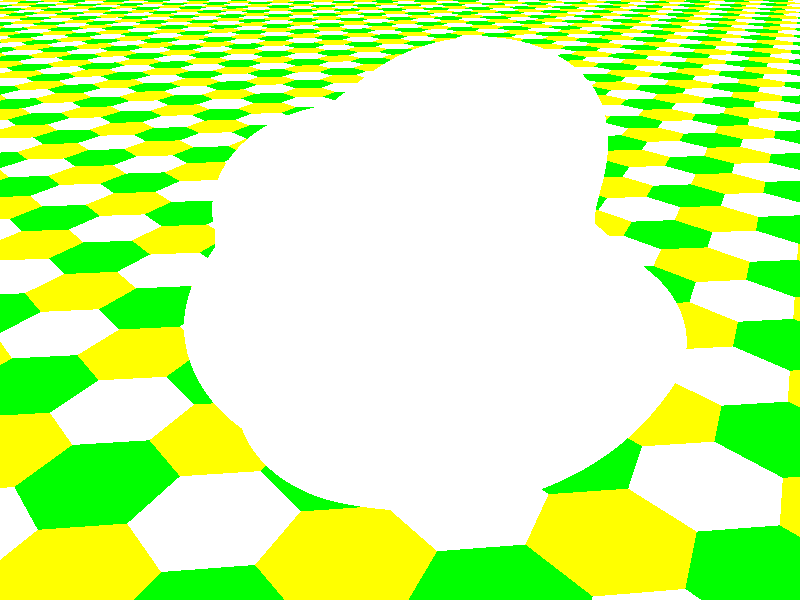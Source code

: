 #include "colors.inc"    // The include files contain
#include "stones.inc"    // pre-defined scene elements

#include "textures.inc"    // pre-defined scene elements
#include "shapes.inc"
#include "glass.inc"
#include "metals.inc"
#include "woods.inc"
#include "skies.inc"

#include "rand.inc"

camera {
	right x*900/900 // do x*width/height to set aspect ratio correctly.

	location <0, 7, -7>
	look_at  <1, 1,  2>
} 

blob {
	threshold 0.6
	sphere {VRand(1)*2, (SRand(1) + 1), 1}
	sphere {VRand(1)*2, (SRand(1) + 1), 1}
	sphere {VRand(1), (SRand(1) + 1), 1}
	cylinder { <0, 1, 0>, <1, 2, 1>, 1, 2 }
	scale 2

  texture {
  	Glass
  }
  finish {ambient rgb <0.3, 0.1, 0.1> phong 0.6}

}


plane {
	<0, -1, 0>, 1
	texture {
		pigment { hexagon Green, White, Yellow }
	}
}

/*
light_source {
	<5, 5, -5>, White
	spotlight
	point_at <0, 0, 0>
	falloff 180
}
*/

light_source { <100, 200, -150>, 1 }


sky_sphere {
  pigment {
    gradient y
      color_map {
        [ 0.5  color CornflowerBlue ]
        [ 1.0  color MidnightBlue ]
        }
    scale 2
    translate -1
    }
  emission rgb <0.8,0.8,1>
}
